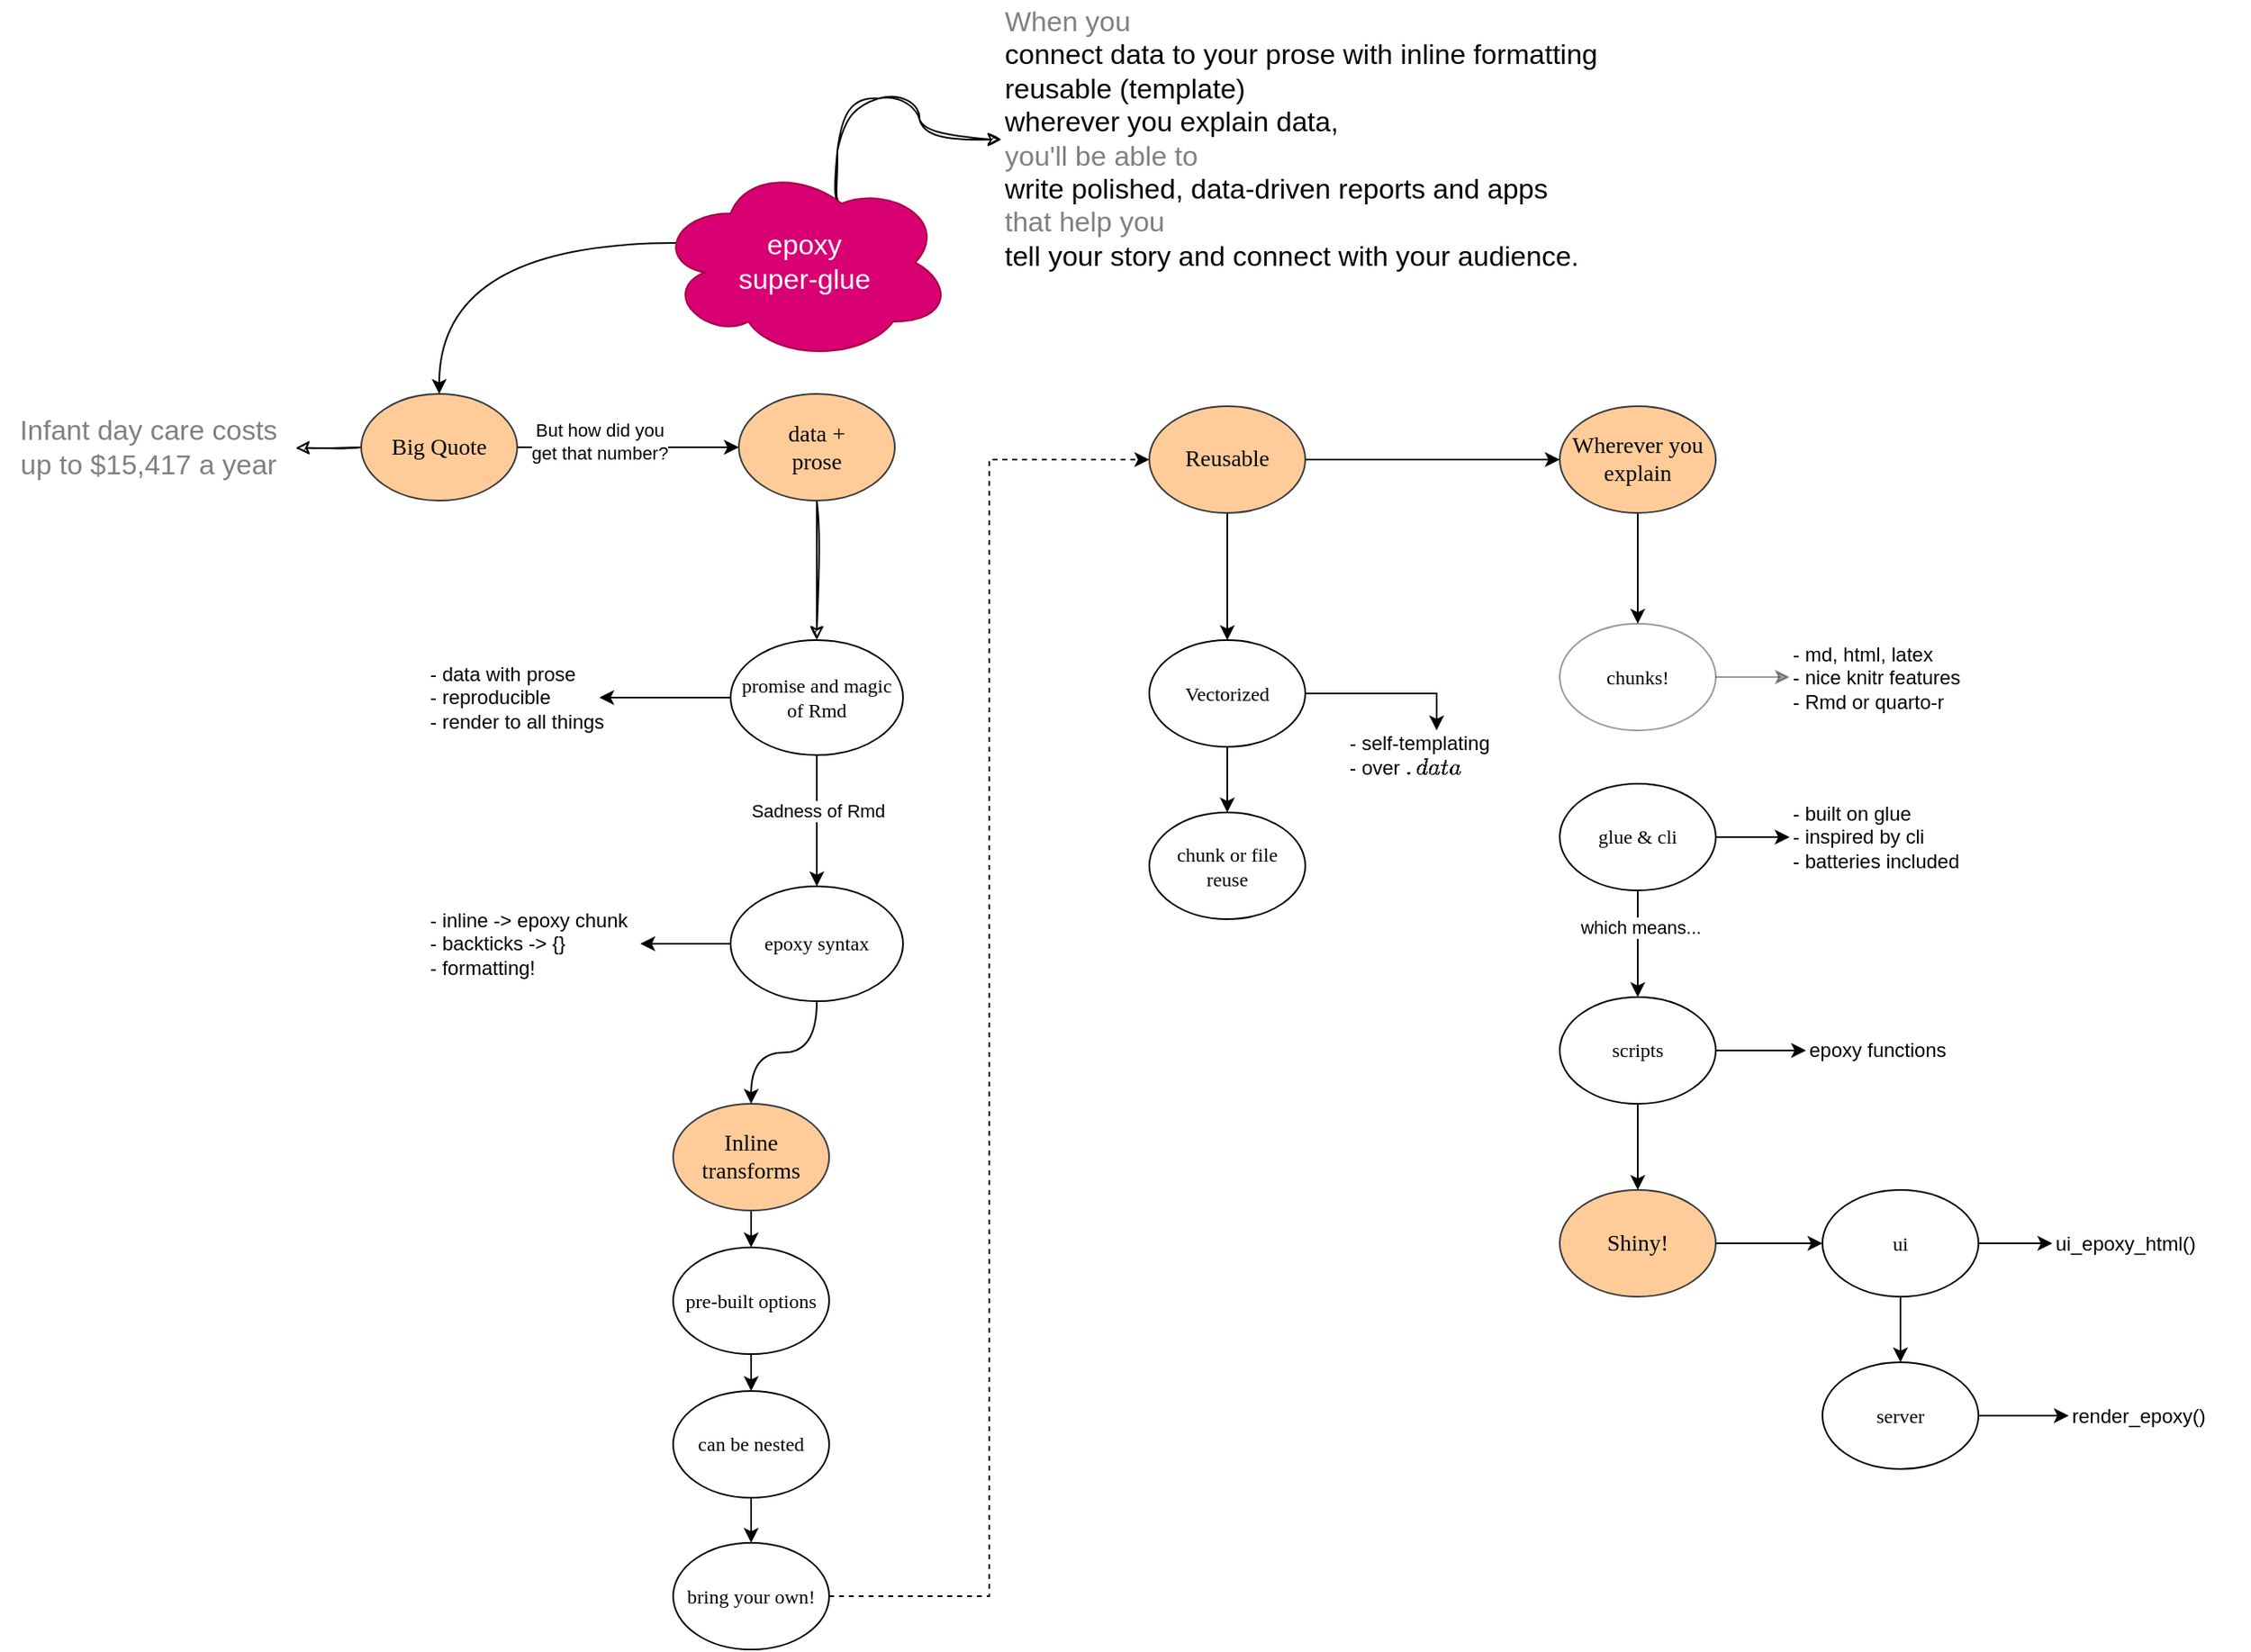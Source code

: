 <mxfile>
    <diagram name="Page-1" id="42789a77-a242-8287-6e28-9cd8cfd52e62">
        <mxGraphModel dx="1817" dy="1074" grid="1" gridSize="10" guides="1" tooltips="1" connect="1" arrows="1" fold="1" page="0" pageScale="1" pageWidth="850" pageHeight="1100" background="none" math="0" shadow="0">
            <root>
                <mxCell id="0"/>
                <mxCell id="1" parent="0"/>
                <mxCell id="Oey2IrYE4KCGNufRBFbs-25" value="" style="edgeStyle=orthogonalEdgeStyle;rounded=0;orthogonalLoop=1;jettySize=auto;html=1;" parent="1" source="1ea317790d2ca983-2" target="Oey2IrYE4KCGNufRBFbs-24" edge="1">
                    <mxGeometry relative="1" as="geometry"/>
                </mxCell>
                <mxCell id="1ea317790d2ca983-2" value="&lt;span&gt;Inline transforms&lt;/span&gt;" style="ellipse;whiteSpace=wrap;html=1;rounded=0;shadow=0;comic=0;labelBackgroundColor=none;strokeWidth=1;fontFamily=Verdana;fontSize=14;align=center;fillColor=#ffcc99;strokeColor=#36393d;" parent="1" vertex="1">
                    <mxGeometry x="160" y="592.5" width="95" height="65" as="geometry"/>
                </mxCell>
                <mxCell id="Oey2IrYE4KCGNufRBFbs-32" value="" style="edgeStyle=orthogonalEdgeStyle;rounded=0;orthogonalLoop=1;jettySize=auto;html=1;" parent="1" source="1ea317790d2ca983-3" target="Oey2IrYE4KCGNufRBFbs-31" edge="1">
                    <mxGeometry relative="1" as="geometry"/>
                </mxCell>
                <mxCell id="1ea317790d2ca983-3" value="Wherever you explain" style="ellipse;whiteSpace=wrap;html=1;rounded=0;shadow=0;comic=0;labelBackgroundColor=none;strokeWidth=1;fontFamily=Verdana;fontSize=14;align=center;fillColor=#ffcc99;strokeColor=#36393d;" parent="1" vertex="1">
                    <mxGeometry x="700" y="167.5" width="95" height="65" as="geometry"/>
                </mxCell>
                <mxCell id="Oey2IrYE4KCGNufRBFbs-6" value="" style="edgeStyle=orthogonalEdgeStyle;rounded=0;orthogonalLoop=1;jettySize=auto;html=1;entryX=0;entryY=0.5;entryDx=0;entryDy=0;" parent="1" source="1ea317790d2ca983-9" target="19" edge="1">
                    <mxGeometry relative="1" as="geometry"/>
                </mxCell>
                <mxCell id="Oey2IrYE4KCGNufRBFbs-7" value="But how did you &lt;br&gt;get that number?" style="edgeLabel;html=1;align=center;verticalAlign=middle;resizable=0;points=[];" parent="Oey2IrYE4KCGNufRBFbs-6" vertex="1" connectable="0">
                    <mxGeometry x="-0.257" y="4" relative="1" as="geometry">
                        <mxPoint as="offset"/>
                    </mxGeometry>
                </mxCell>
                <mxCell id="17" style="edgeStyle=orthogonalEdgeStyle;curved=1;sketch=1;html=1;exitX=0;exitY=0.5;exitDx=0;exitDy=0;entryX=1;entryY=0.51;entryDx=0;entryDy=0;entryPerimeter=0;fontSize=17;fontColor=#808080;" edge="1" parent="1" source="1ea317790d2ca983-9" target="16">
                    <mxGeometry relative="1" as="geometry"/>
                </mxCell>
                <mxCell id="1ea317790d2ca983-9" value="Big Quote" style="ellipse;whiteSpace=wrap;html=1;rounded=0;shadow=0;comic=0;labelBackgroundColor=none;strokeWidth=1;fontFamily=Verdana;fontSize=14;align=center;fillColor=#ffcc99;strokeColor=#36393d;" parent="1" vertex="1">
                    <mxGeometry x="-30" y="160" width="95" height="65" as="geometry"/>
                </mxCell>
                <mxCell id="Oey2IrYE4KCGNufRBFbs-9" value="" style="edgeStyle=orthogonalEdgeStyle;rounded=0;orthogonalLoop=1;jettySize=auto;html=1;" parent="1" source="Oey2IrYE4KCGNufRBFbs-5" target="Oey2IrYE4KCGNufRBFbs-8" edge="1">
                    <mxGeometry relative="1" as="geometry"/>
                </mxCell>
                <mxCell id="Oey2IrYE4KCGNufRBFbs-16" value="Sadness of Rmd" style="edgeLabel;html=1;align=center;verticalAlign=middle;resizable=0;points=[];" parent="Oey2IrYE4KCGNufRBFbs-9" vertex="1" connectable="0">
                    <mxGeometry x="-0.15" relative="1" as="geometry">
                        <mxPoint as="offset"/>
                    </mxGeometry>
                </mxCell>
                <mxCell id="Oey2IrYE4KCGNufRBFbs-13" value="" style="edgeStyle=orthogonalEdgeStyle;rounded=0;orthogonalLoop=1;jettySize=auto;html=1;" parent="1" source="Oey2IrYE4KCGNufRBFbs-5" edge="1">
                    <mxGeometry relative="1" as="geometry">
                        <mxPoint x="115" y="345" as="targetPoint"/>
                    </mxGeometry>
                </mxCell>
                <mxCell id="Oey2IrYE4KCGNufRBFbs-5" value="promise and magic of Rmd" style="ellipse;whiteSpace=wrap;html=1;rounded=0;shadow=0;comic=0;labelBackgroundColor=none;strokeWidth=1;fontFamily=Verdana;fontSize=12;align=center;" parent="1" vertex="1">
                    <mxGeometry x="195" y="310" width="105" height="70" as="geometry"/>
                </mxCell>
                <mxCell id="Oey2IrYE4KCGNufRBFbs-18" style="edgeStyle=orthogonalEdgeStyle;rounded=0;orthogonalLoop=1;jettySize=auto;html=1;exitX=0;exitY=0.5;exitDx=0;exitDy=0;" parent="1" source="Oey2IrYE4KCGNufRBFbs-8" target="Oey2IrYE4KCGNufRBFbs-17" edge="1">
                    <mxGeometry relative="1" as="geometry"/>
                </mxCell>
                <mxCell id="25" style="edgeStyle=orthogonalEdgeStyle;curved=1;sketch=0;html=1;exitX=0.5;exitY=1;exitDx=0;exitDy=0;entryX=0.5;entryY=0;entryDx=0;entryDy=0;fontSize=17;fontColor=#808080;" edge="1" parent="1" source="Oey2IrYE4KCGNufRBFbs-8" target="1ea317790d2ca983-2">
                    <mxGeometry relative="1" as="geometry"/>
                </mxCell>
                <mxCell id="Oey2IrYE4KCGNufRBFbs-8" value="epoxy syntax" style="ellipse;whiteSpace=wrap;html=1;rounded=0;shadow=0;comic=0;labelBackgroundColor=none;strokeWidth=1;fontFamily=Verdana;fontSize=12;align=center;" parent="1" vertex="1">
                    <mxGeometry x="195" y="460" width="105" height="70" as="geometry"/>
                </mxCell>
                <mxCell id="Oey2IrYE4KCGNufRBFbs-15" value="&lt;span style=&quot;background-color: initial;&quot;&gt;- data with prose&lt;/span&gt;&lt;br&gt;- reproducible&lt;br&gt;- render to all things" style="text;html=1;strokeColor=none;fillColor=none;align=left;verticalAlign=middle;whiteSpace=wrap;rounded=0;" parent="1" vertex="1">
                    <mxGeometry x="10" y="330" width="110" height="30" as="geometry"/>
                </mxCell>
                <mxCell id="Oey2IrYE4KCGNufRBFbs-17" value="- inline -&amp;gt; epoxy chunk&lt;br&gt;- backticks -&amp;gt; {}&lt;br&gt;- formatting!" style="text;html=1;strokeColor=none;fillColor=none;align=left;verticalAlign=middle;whiteSpace=wrap;rounded=0;" parent="1" vertex="1">
                    <mxGeometry x="10" y="480" width="130" height="30" as="geometry"/>
                </mxCell>
                <mxCell id="Oey2IrYE4KCGNufRBFbs-28" value="" style="edgeStyle=orthogonalEdgeStyle;rounded=0;orthogonalLoop=1;jettySize=auto;html=1;" parent="1" source="Oey2IrYE4KCGNufRBFbs-24" target="Oey2IrYE4KCGNufRBFbs-27" edge="1">
                    <mxGeometry relative="1" as="geometry"/>
                </mxCell>
                <mxCell id="Oey2IrYE4KCGNufRBFbs-24" value="&lt;span&gt;pre-built options&lt;br&gt;&lt;/span&gt;" style="ellipse;whiteSpace=wrap;html=1;rounded=0;shadow=0;comic=0;labelBackgroundColor=none;strokeWidth=1;fontFamily=Verdana;fontSize=12;align=center;" parent="1" vertex="1">
                    <mxGeometry x="160" y="680" width="95" height="65" as="geometry"/>
                </mxCell>
                <mxCell id="Oey2IrYE4KCGNufRBFbs-30" value="" style="edgeStyle=orthogonalEdgeStyle;rounded=0;orthogonalLoop=1;jettySize=auto;html=1;" parent="1" source="Oey2IrYE4KCGNufRBFbs-27" target="Oey2IrYE4KCGNufRBFbs-29" edge="1">
                    <mxGeometry relative="1" as="geometry"/>
                </mxCell>
                <mxCell id="Oey2IrYE4KCGNufRBFbs-27" value="&lt;span&gt;can be nested&lt;br&gt;&lt;/span&gt;" style="ellipse;whiteSpace=wrap;html=1;rounded=0;shadow=0;comic=0;labelBackgroundColor=none;strokeWidth=1;fontFamily=Verdana;fontSize=12;align=center;fillColor=default;strokeColor=default;" parent="1" vertex="1">
                    <mxGeometry x="160" y="767.5" width="95" height="65" as="geometry"/>
                </mxCell>
                <mxCell id="Oey2IrYE4KCGNufRBFbs-29" value="&lt;span&gt;bring your own!&lt;br&gt;&lt;/span&gt;" style="ellipse;whiteSpace=wrap;html=1;rounded=0;shadow=0;comic=0;labelBackgroundColor=none;strokeWidth=1;fontFamily=Verdana;fontSize=12;align=center;fillColor=default;strokeColor=default;" parent="1" vertex="1">
                    <mxGeometry x="160" y="860" width="95" height="65" as="geometry"/>
                </mxCell>
                <mxCell id="Oey2IrYE4KCGNufRBFbs-39" style="edgeStyle=orthogonalEdgeStyle;rounded=0;orthogonalLoop=1;jettySize=auto;html=1;exitX=1;exitY=0.5;exitDx=0;exitDy=0;entryX=0;entryY=0.5;entryDx=0;entryDy=0;opacity=40;" parent="1" source="Oey2IrYE4KCGNufRBFbs-31" target="Oey2IrYE4KCGNufRBFbs-38" edge="1">
                    <mxGeometry relative="1" as="geometry"/>
                </mxCell>
                <mxCell id="Oey2IrYE4KCGNufRBFbs-31" value="chunks!" style="ellipse;whiteSpace=wrap;html=1;rounded=0;shadow=0;comic=0;labelBackgroundColor=none;strokeWidth=1;fontFamily=Verdana;fontSize=12;align=center;fillColor=default;strokeColor=default;opacity=40;" parent="1" vertex="1">
                    <mxGeometry x="700" y="300" width="95" height="65" as="geometry"/>
                </mxCell>
                <mxCell id="Oey2IrYE4KCGNufRBFbs-54" style="edgeStyle=orthogonalEdgeStyle;rounded=0;orthogonalLoop=1;jettySize=auto;html=1;exitX=1;exitY=0.5;exitDx=0;exitDy=0;entryX=0;entryY=0.5;entryDx=0;entryDy=0;" parent="1" source="Oey2IrYE4KCGNufRBFbs-33" target="Oey2IrYE4KCGNufRBFbs-47" edge="1">
                    <mxGeometry relative="1" as="geometry"/>
                </mxCell>
                <mxCell id="23" style="edgeStyle=orthogonalEdgeStyle;curved=1;html=1;exitX=0.5;exitY=1;exitDx=0;exitDy=0;entryX=0.5;entryY=0;entryDx=0;entryDy=0;fontSize=17;fontColor=#808080;" edge="1" parent="1" source="Oey2IrYE4KCGNufRBFbs-33" target="Oey2IrYE4KCGNufRBFbs-55">
                    <mxGeometry relative="1" as="geometry"/>
                </mxCell>
                <mxCell id="Oey2IrYE4KCGNufRBFbs-33" value="scripts" style="ellipse;whiteSpace=wrap;html=1;rounded=0;shadow=0;comic=0;labelBackgroundColor=none;strokeWidth=1;fontFamily=Verdana;fontSize=12;align=center;fillColor=default;strokeColor=default;" parent="1" vertex="1">
                    <mxGeometry x="700" y="527.5" width="95" height="65" as="geometry"/>
                </mxCell>
                <mxCell id="Oey2IrYE4KCGNufRBFbs-38" value="- md, html, latex&lt;br&gt;- nice knitr features&lt;br&gt;- Rmd or quarto-r" style="text;html=1;strokeColor=none;fillColor=none;align=left;verticalAlign=middle;whiteSpace=wrap;rounded=0;opacity=40;" parent="1" vertex="1">
                    <mxGeometry x="840" y="317.5" width="110" height="30" as="geometry"/>
                </mxCell>
                <mxCell id="Oey2IrYE4KCGNufRBFbs-43" style="edgeStyle=orthogonalEdgeStyle;rounded=0;orthogonalLoop=1;jettySize=auto;html=1;exitX=1;exitY=0.5;exitDx=0;exitDy=0;" parent="1" source="Oey2IrYE4KCGNufRBFbs-40" target="Oey2IrYE4KCGNufRBFbs-42" edge="1">
                    <mxGeometry relative="1" as="geometry"/>
                </mxCell>
                <mxCell id="Oey2IrYE4KCGNufRBFbs-44" style="edgeStyle=orthogonalEdgeStyle;rounded=0;orthogonalLoop=1;jettySize=auto;html=1;exitX=1;exitY=0.5;exitDx=0;exitDy=0;entryX=0;entryY=0.5;entryDx=0;entryDy=0;dashed=1;" parent="1" source="Oey2IrYE4KCGNufRBFbs-29" target="Oey2IrYE4KCGNufRBFbs-56" edge="1">
                    <mxGeometry relative="1" as="geometry"/>
                </mxCell>
                <mxCell id="Oey2IrYE4KCGNufRBFbs-50" style="edgeStyle=orthogonalEdgeStyle;rounded=0;orthogonalLoop=1;jettySize=auto;html=1;exitX=0.5;exitY=1;exitDx=0;exitDy=0;entryX=0.5;entryY=0;entryDx=0;entryDy=0;" parent="1" source="Oey2IrYE4KCGNufRBFbs-40" target="Oey2IrYE4KCGNufRBFbs-33" edge="1">
                    <mxGeometry relative="1" as="geometry"/>
                </mxCell>
                <mxCell id="Oey2IrYE4KCGNufRBFbs-52" value="which means..." style="edgeLabel;html=1;align=center;verticalAlign=middle;resizable=0;points=[];" parent="Oey2IrYE4KCGNufRBFbs-50" vertex="1" connectable="0">
                    <mxGeometry x="-0.323" y="1" relative="1" as="geometry">
                        <mxPoint as="offset"/>
                    </mxGeometry>
                </mxCell>
                <mxCell id="Oey2IrYE4KCGNufRBFbs-40" value="&lt;span&gt;glue &amp;amp; cli&lt;br&gt;&lt;/span&gt;" style="ellipse;whiteSpace=wrap;html=1;rounded=0;shadow=0;comic=0;labelBackgroundColor=none;strokeWidth=1;fontFamily=Verdana;fontSize=12;align=center;fillColor=default;strokeColor=default;" parent="1" vertex="1">
                    <mxGeometry x="700" y="397.5" width="95" height="65" as="geometry"/>
                </mxCell>
                <mxCell id="Oey2IrYE4KCGNufRBFbs-42" value="- built on glue&lt;br&gt;- inspired by cli&lt;br&gt;- batteries included" style="text;html=1;strokeColor=none;fillColor=none;align=left;verticalAlign=middle;whiteSpace=wrap;rounded=0;" parent="1" vertex="1">
                    <mxGeometry x="840" y="415" width="110" height="30" as="geometry"/>
                </mxCell>
                <mxCell id="Oey2IrYE4KCGNufRBFbs-47" value="epoxy functions" style="text;html=1;strokeColor=none;fillColor=none;align=left;verticalAlign=middle;whiteSpace=wrap;rounded=0;" parent="1" vertex="1">
                    <mxGeometry x="850" y="545" width="110" height="30" as="geometry"/>
                </mxCell>
                <mxCell id="24" style="edgeStyle=orthogonalEdgeStyle;curved=1;sketch=0;html=1;exitX=1;exitY=0.5;exitDx=0;exitDy=0;fontSize=17;fontColor=#808080;" edge="1" parent="1" source="Oey2IrYE4KCGNufRBFbs-55" target="Oey2IrYE4KCGNufRBFbs-70">
                    <mxGeometry relative="1" as="geometry"/>
                </mxCell>
                <mxCell id="Oey2IrYE4KCGNufRBFbs-55" value="Shiny!" style="ellipse;whiteSpace=wrap;html=1;rounded=0;shadow=0;comic=0;labelBackgroundColor=none;strokeWidth=1;fontFamily=Verdana;fontSize=14;align=center;fillColor=#ffcc99;strokeColor=#36393d;" parent="1" vertex="1">
                    <mxGeometry x="700" y="645" width="95" height="65" as="geometry"/>
                </mxCell>
                <mxCell id="Oey2IrYE4KCGNufRBFbs-58" value="" style="rounded=0;orthogonalLoop=1;jettySize=auto;html=1;" parent="1" source="Oey2IrYE4KCGNufRBFbs-56" target="Oey2IrYE4KCGNufRBFbs-57" edge="1">
                    <mxGeometry relative="1" as="geometry"/>
                </mxCell>
                <mxCell id="26" style="edgeStyle=orthogonalEdgeStyle;curved=1;sketch=0;html=1;exitX=1;exitY=0.5;exitDx=0;exitDy=0;entryX=0;entryY=0.5;entryDx=0;entryDy=0;fontSize=17;fontColor=#808080;" edge="1" parent="1" source="Oey2IrYE4KCGNufRBFbs-56" target="1ea317790d2ca983-3">
                    <mxGeometry relative="1" as="geometry"/>
                </mxCell>
                <mxCell id="Oey2IrYE4KCGNufRBFbs-56" value="Reusable" style="ellipse;whiteSpace=wrap;html=1;rounded=0;shadow=0;comic=0;labelBackgroundColor=none;strokeWidth=1;fontFamily=Verdana;fontSize=14;align=center;fillColor=#ffcc99;strokeColor=#36393d;" parent="1" vertex="1">
                    <mxGeometry x="450" y="167.5" width="95" height="65" as="geometry"/>
                </mxCell>
                <mxCell id="Oey2IrYE4KCGNufRBFbs-60" style="edgeStyle=orthogonalEdgeStyle;rounded=0;orthogonalLoop=1;jettySize=auto;html=1;exitX=1;exitY=0.5;exitDx=0;exitDy=0;entryX=0.5;entryY=0;entryDx=0;entryDy=0;" parent="1" source="Oey2IrYE4KCGNufRBFbs-57" target="Oey2IrYE4KCGNufRBFbs-59" edge="1">
                    <mxGeometry relative="1" as="geometry">
                        <mxPoint x="600" y="331.5" as="targetPoint"/>
                    </mxGeometry>
                </mxCell>
                <mxCell id="Oey2IrYE4KCGNufRBFbs-62" value="" style="rounded=0;orthogonalLoop=1;jettySize=auto;html=1;" parent="1" source="Oey2IrYE4KCGNufRBFbs-57" target="Oey2IrYE4KCGNufRBFbs-61" edge="1">
                    <mxGeometry relative="1" as="geometry"/>
                </mxCell>
                <mxCell id="Oey2IrYE4KCGNufRBFbs-57" value="Vectorized" style="ellipse;whiteSpace=wrap;html=1;rounded=0;shadow=0;comic=0;labelBackgroundColor=none;strokeWidth=1;fontFamily=Verdana;fontSize=12;align=center;fillColor=default;strokeColor=default;" parent="1" vertex="1">
                    <mxGeometry x="450" y="310" width="95" height="65" as="geometry"/>
                </mxCell>
                <mxCell id="Oey2IrYE4KCGNufRBFbs-59" value="- self-templating&lt;br&gt;- over `.data`" style="text;html=1;strokeColor=none;fillColor=none;align=left;verticalAlign=middle;whiteSpace=wrap;rounded=0;" parent="1" vertex="1">
                    <mxGeometry x="570" y="365" width="110" height="30" as="geometry"/>
                </mxCell>
                <mxCell id="Oey2IrYE4KCGNufRBFbs-61" value="chunk or file &lt;br&gt;reuse" style="ellipse;whiteSpace=wrap;html=1;rounded=0;shadow=0;comic=0;labelBackgroundColor=none;strokeWidth=1;fontFamily=Verdana;fontSize=12;align=center;fillColor=default;strokeColor=default;" parent="1" vertex="1">
                    <mxGeometry x="450" y="415" width="95" height="65" as="geometry"/>
                </mxCell>
                <mxCell id="3" value="" style="edgeStyle=none;html=1;" parent="1" source="Oey2IrYE4KCGNufRBFbs-70" target="2" edge="1">
                    <mxGeometry relative="1" as="geometry"/>
                </mxCell>
                <mxCell id="5" style="edgeStyle=none;html=1;exitX=1;exitY=0.5;exitDx=0;exitDy=0;" parent="1" source="Oey2IrYE4KCGNufRBFbs-70" target="4" edge="1">
                    <mxGeometry relative="1" as="geometry"/>
                </mxCell>
                <mxCell id="Oey2IrYE4KCGNufRBFbs-70" value="ui" style="ellipse;whiteSpace=wrap;html=1;rounded=0;shadow=0;comic=0;labelBackgroundColor=none;strokeWidth=1;fontFamily=Verdana;fontSize=12;align=center;fillColor=default;strokeColor=default;" parent="1" vertex="1">
                    <mxGeometry x="860" y="645" width="95" height="65" as="geometry"/>
                </mxCell>
                <mxCell id="7" style="edgeStyle=none;html=1;exitX=1;exitY=0.5;exitDx=0;exitDy=0;entryX=0;entryY=0.5;entryDx=0;entryDy=0;" parent="1" source="2" target="6" edge="1">
                    <mxGeometry relative="1" as="geometry"/>
                </mxCell>
                <mxCell id="2" value="server" style="ellipse;whiteSpace=wrap;html=1;rounded=0;shadow=0;comic=0;labelBackgroundColor=none;strokeWidth=1;fontFamily=Verdana;fontSize=12;align=center;fillColor=default;strokeColor=default;" parent="1" vertex="1">
                    <mxGeometry x="860" y="750" width="95" height="65" as="geometry"/>
                </mxCell>
                <mxCell id="4" value="ui_epoxy_html()" style="text;html=1;strokeColor=none;fillColor=none;align=left;verticalAlign=middle;whiteSpace=wrap;rounded=0;" parent="1" vertex="1">
                    <mxGeometry x="1000" y="662.5" width="110" height="30" as="geometry"/>
                </mxCell>
                <mxCell id="6" value="render_epoxy()" style="text;html=1;strokeColor=none;fillColor=none;align=left;verticalAlign=middle;whiteSpace=wrap;rounded=0;" parent="1" vertex="1">
                    <mxGeometry x="1010" y="767.5" width="110" height="30" as="geometry"/>
                </mxCell>
                <mxCell id="10" style="edgeStyle=orthogonalEdgeStyle;html=1;exitX=0.07;exitY=0.4;exitDx=0;exitDy=0;exitPerimeter=0;entryX=0.5;entryY=0;entryDx=0;entryDy=0;fontSize=17;curved=1;" parent="1" source="8" target="1ea317790d2ca983-9" edge="1">
                    <mxGeometry relative="1" as="geometry"/>
                </mxCell>
                <mxCell id="14" style="edgeStyle=orthogonalEdgeStyle;html=1;exitX=0.625;exitY=0.2;exitDx=0;exitDy=0;exitPerimeter=0;entryX=0;entryY=0.5;entryDx=0;entryDy=0;fontSize=17;fontColor=#808080;curved=1;sketch=1;curveFitting=1;jiggle=2;" edge="1" parent="1" source="8" target="12">
                    <mxGeometry relative="1" as="geometry">
                        <Array as="points">
                            <mxPoint x="260" y="44"/>
                            <mxPoint x="260" y="-20"/>
                            <mxPoint x="310" y="-20"/>
                            <mxPoint x="310" y="5"/>
                        </Array>
                    </mxGeometry>
                </mxCell>
                <mxCell id="8" value="epoxy&lt;br&gt;super-glue" style="ellipse;shape=cloud;whiteSpace=wrap;html=1;fontSize=17;fillColor=#d80073;fontColor=#ffffff;strokeColor=#A50040;" parent="1" vertex="1">
                    <mxGeometry x="150" y="20" width="180" height="120" as="geometry"/>
                </mxCell>
                <mxCell id="12" value="&lt;font color=&quot;#808080&quot;&gt;When you &lt;br&gt;&lt;/font&gt;connect data to your prose with inline formatting&lt;br&gt;reusable (template)&lt;br&gt;wherever you explain data,&lt;br&gt;&lt;font color=&quot;#808080&quot;&gt;you'll be able to &lt;br&gt;&lt;/font&gt;write polished, data-driven reports and apps&lt;br&gt;&lt;font color=&quot;#808080&quot;&gt;that help you &lt;br&gt;&lt;/font&gt;tell your story and connect with your audience." style="text;html=1;strokeColor=none;fillColor=none;align=left;verticalAlign=middle;whiteSpace=wrap;rounded=0;fontSize=17;fontColor=#000000;" vertex="1" parent="1">
                    <mxGeometry x="360" y="-80" width="490" height="170" as="geometry"/>
                </mxCell>
                <mxCell id="16" value="Infant day care costs&lt;br&gt;up to $15,417 a year" style="text;html=1;align=center;verticalAlign=middle;resizable=0;points=[];autosize=1;strokeColor=none;fillColor=none;fontSize=17;fontColor=#808080;" vertex="1" parent="1">
                    <mxGeometry x="-250" y="167.5" width="180" height="50" as="geometry"/>
                </mxCell>
                <mxCell id="20" value="" style="edgeStyle=none;sketch=1;html=1;fontSize=17;fontColor=#808080;" edge="1" parent="1" source="19" target="Oey2IrYE4KCGNufRBFbs-5">
                    <mxGeometry relative="1" as="geometry"/>
                </mxCell>
                <mxCell id="19" value="data + &lt;br&gt;prose" style="ellipse;whiteSpace=wrap;html=1;rounded=0;shadow=0;comic=0;labelBackgroundColor=none;strokeWidth=1;fontFamily=Verdana;fontSize=14;align=center;fillColor=#ffcc99;strokeColor=#36393d;" vertex="1" parent="1">
                    <mxGeometry x="200" y="160" width="95" height="65" as="geometry"/>
                </mxCell>
            </root>
        </mxGraphModel>
    </diagram>
</mxfile>
